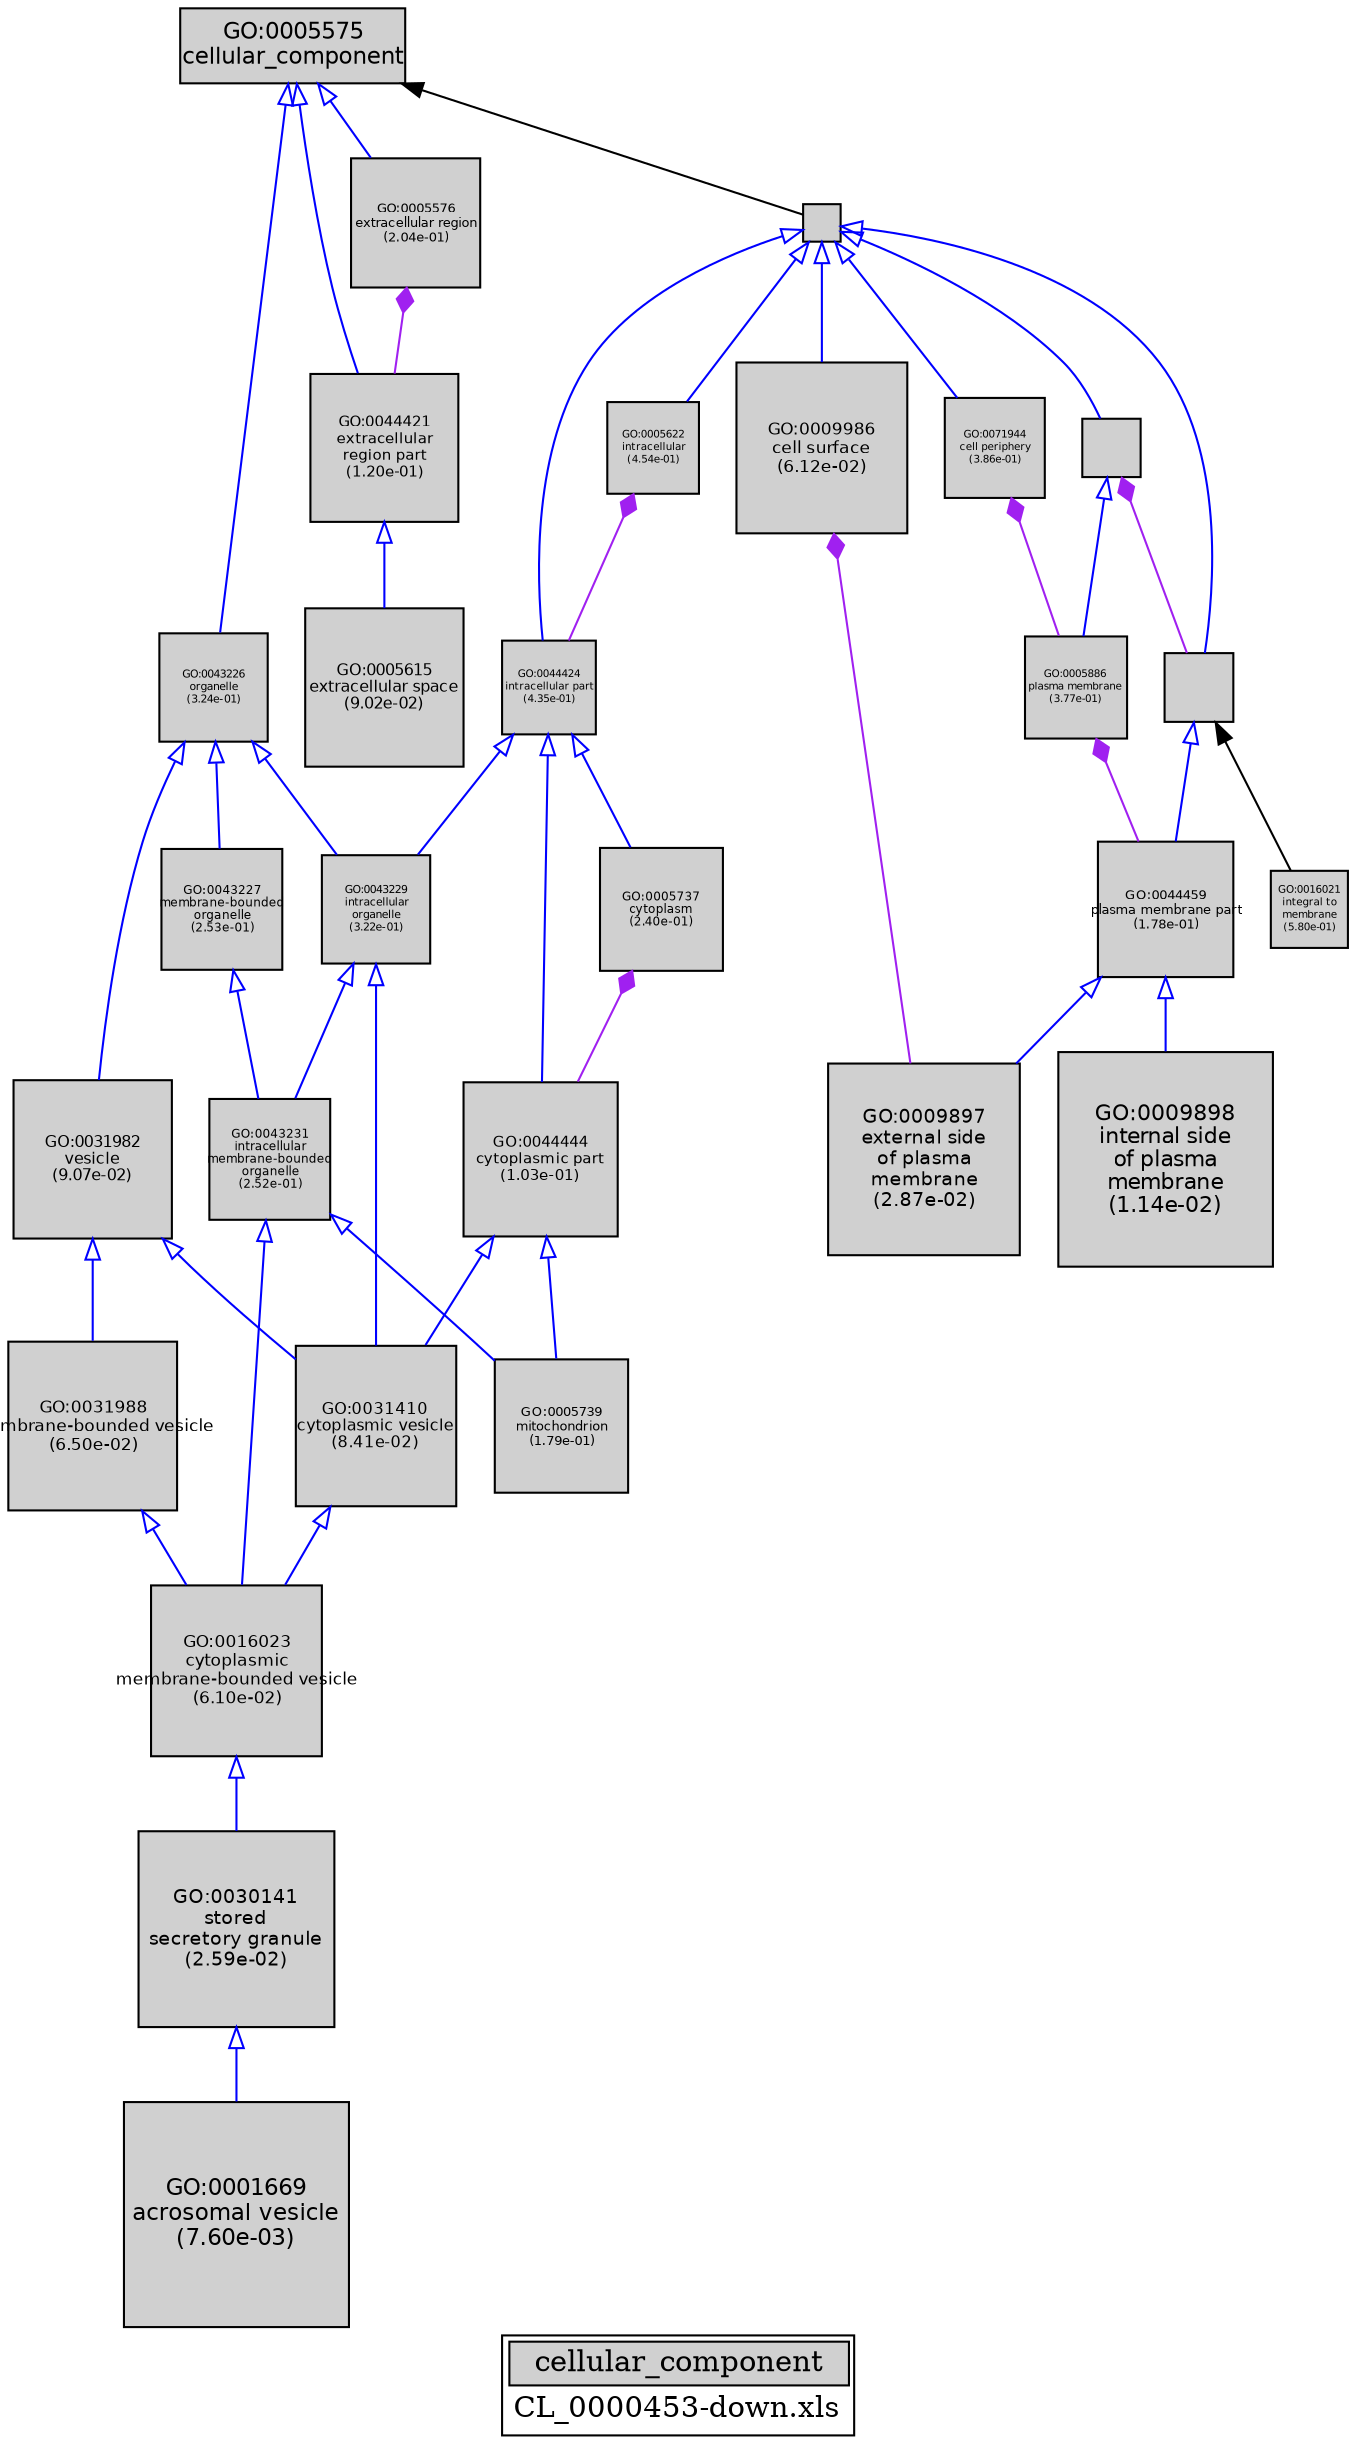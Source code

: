 digraph "cellular_component" {
graph [ bgcolor = "#FFFFFF", label = <<TABLE COLOR="black" BGCOLOR="white"><TR><TD COLSPAN="2" BGCOLOR="#D0D0D0"><FONT COLOR="black">cellular_component</FONT></TD></TR><TR><TD BORDER="0">CL_0000453-down.xls</TD></TR></TABLE>> ];
node [ fontname = "Helvetica" ];

subgraph "nodes" {

node [ style = "filled", fixedsize = "true", width = 1, shape = "box", fontsize = 9, fillcolor = "#D0D0D0", fontcolor = "black", color = "black" ];

"GO:0005737" [ URL = "#GO:0005737", label = <<TABLE BORDER="0"><TR><TD>GO:0005737<BR/>cytoplasm<BR/>(2.40e-01)</TD></TR></TABLE>>, width = 0.815051988446, shape = "box", fontsize = 5.86837431681, height = 0.815051988446 ];
"GO:0005575" [ URL = "#GO:0005575", label = <<TABLE BORDER="0"><TR><TD>GO:0005575<BR/>cellular_component</TD></TR></TABLE>>, width = 1.5, shape = "box", fontsize = 10.8 ];
"GO:0031988" [ URL = "#GO:0031988", label = <<TABLE BORDER="0"><TR><TD>GO:0031988<BR/>membrane-bounded vesicle<BR/>(6.50e-02)</TD></TR></TABLE>>, width = 1.12447022126, shape = "box", fontsize = 8.09618559306, height = 1.12447022126 ];
"GO:0071944" [ URL = "#GO:0071944", label = <<TABLE BORDER="0"><TR><TD>GO:0071944<BR/>cell periphery<BR/>(3.86e-01)</TD></TR></TABLE>>, width = 0.668847298282, shape = "box", fontsize = 5.0, height = 0.668847298282 ];
"GO:0005622" [ URL = "#GO:0005622", label = <<TABLE BORDER="0"><TR><TD>GO:0005622<BR/>intracellular<BR/>(4.54e-01)</TD></TR></TABLE>>, width = 0.610153571767, shape = "box", fontsize = 5.0, height = 0.610153571767 ];
"GO:0016021" [ URL = "#GO:0016021", label = <<TABLE BORDER="0"><TR><TD>GO:0016021<BR/>integral to<BR/>membrane<BR/>(5.80e-01)</TD></TR></TABLE>>, width = 0.509817407721, shape = "box", fontsize = 5.0, height = 0.509817407721 ];
"GO:0005739" [ URL = "#GO:0005739", label = <<TABLE BORDER="0"><TR><TD>GO:0005739<BR/>mitochondrion<BR/>(1.79e-01)</TD></TR></TABLE>>, width = 0.894646151341, shape = "box", fontsize = 6.44145228966, height = 0.894646151341 ];
"GO:0030141" [ URL = "#GO:0030141", label = <<TABLE BORDER="0"><TR><TD>GO:0030141<BR/>stored<BR/>secretory granule<BR/>(2.59e-02)</TD></TR></TABLE>>, width = 1.29880586783, shape = "box", fontsize = 9.35140224838, height = 1.29880586783 ];
"GO:0005576" [ URL = "#GO:0005576", label = <<TABLE BORDER="0"><TR><TD>GO:0005576<BR/>extracellular region<BR/>(2.04e-01)</TD></TR></TABLE>>, width = 0.860526236396, shape = "box", fontsize = 6.19578890205, height = 0.860526236396 ];
"GO:0009986" [ URL = "#GO:0009986", label = <<TABLE BORDER="0"><TR><TD>GO:0009986<BR/>cell surface<BR/>(6.12e-02)</TD></TR></TABLE>>, width = 1.13690473846, shape = "box", fontsize = 8.18571411694, height = 1.13690473846 ];
"GO:0043226" [ URL = "#GO:0043226", label = <<TABLE BORDER="0"><TR><TD>GO:0043226<BR/>organelle<BR/>(3.24e-01)</TD></TR></TABLE>>, width = 0.725894979066, shape = "box", fontsize = 5.22644384927, height = 0.725894979066 ];
"GO:0043229" [ URL = "#GO:0043229", label = <<TABLE BORDER="0"><TR><TD>GO:0043229<BR/>intracellular<BR/>organelle<BR/>(3.22e-01)</TD></TR></TABLE>>, width = 0.727696082453, shape = "box", fontsize = 5.23941179366, height = 0.727696082453 ];
"GO:0044444" [ URL = "#GO:0044444", label = <<TABLE BORDER="0"><TR><TD>GO:0044444<BR/>cytoplasmic part<BR/>(1.03e-01)</TD></TR></TABLE>>, width = 1.02620993017, shape = "box", fontsize = 7.38871149719, height = 1.02620993017 ];
"GO:0005886" [ URL = "#GO:0005886", label = <<TABLE BORDER="0"><TR><TD>GO:0005886<BR/>plasma membrane<BR/>(3.77e-01)</TD></TR></TABLE>>, width = 0.676129975595, shape = "box", fontsize = 5.0, height = 0.676129975595 ];
"GO:0044459" [ URL = "#GO:0044459", label = <<TABLE BORDER="0"><TR><TD>GO:0044459<BR/>plasma membrane part<BR/>(1.78e-01)</TD></TR></TABLE>>, width = 0.896110098771, shape = "box", fontsize = 6.45199271115, height = 0.896110098771 ];
"GO:0044425" [ URL = "#GO:0044425", label = "", width = 0.461833967443, shape = "box", height = 0.461833967443 ];
"GO:0001669" [ URL = "#GO:0001669", label = <<TABLE BORDER="0"><TR><TD>GO:0001669<BR/>acrosomal vesicle<BR/>(7.60e-03)</TD></TR></TABLE>>, width = 1.5, shape = "box", fontsize = 10.8, height = 1.5 ];
"GO:0031982" [ URL = "#GO:0031982", label = <<TABLE BORDER="0"><TR><TD>GO:0031982<BR/>vesicle<BR/>(9.07e-02)</TD></TR></TABLE>>, width = 1.05445957531, shape = "box", fontsize = 7.59210894221, height = 1.05445957531 ];
"GO:0016023" [ URL = "#GO:0016023", label = <<TABLE BORDER="0"><TR><TD>GO:0016023<BR/>cytoplasmic<BR/>membrane-bounded vesicle<BR/>(6.10e-02)</TD></TR></TABLE>>, width = 1.13730402364, shape = "box", fontsize = 8.18858897018, height = 1.13730402364 ];
"GO:0043227" [ URL = "#GO:0043227", label = <<TABLE BORDER="0"><TR><TD>GO:0043227<BR/>membrane-bounded<BR/>organelle<BR/>(2.53e-01)</TD></TR></TABLE>>, width = 0.800706663281, shape = "box", fontsize = 5.76508797563, height = 0.800706663281 ];
"GO:0016020" [ URL = "#GO:0016020", label = "", width = 0.385255647541, shape = "box", height = 0.385255647541 ];
"GO:0044464" [ URL = "#GO:0044464", label = "", width = 0.25371328663, shape = "box", height = 0.25371328663 ];
"GO:0044424" [ URL = "#GO:0044424", label = <<TABLE BORDER="0"><TR><TD>GO:0044424<BR/>intracellular part<BR/>(4.35e-01)</TD></TR></TABLE>>, width = 0.625853597399, shape = "box", fontsize = 5.0, height = 0.625853597399 ];
"GO:0005615" [ URL = "#GO:0005615", label = <<TABLE BORDER="0"><TR><TD>GO:0005615<BR/>extracellular space<BR/>(9.02e-02)</TD></TR></TABLE>>, width = 1.05560444286, shape = "box", fontsize = 7.6003519886, height = 1.05560444286 ];
"GO:0043231" [ URL = "#GO:0043231", label = <<TABLE BORDER="0"><TR><TD>GO:0043231<BR/>intracellular<BR/>membrane-bounded<BR/>organelle<BR/>(2.52e-01)</TD></TR></TABLE>>, width = 0.801844706837, shape = "box", fontsize = 5.77328188922, height = 0.801844706837 ];
"GO:0009897" [ URL = "#GO:0009897", label = <<TABLE BORDER="0"><TR><TD>GO:0009897<BR/>external side<BR/>of plasma<BR/>membrane<BR/>(2.87e-02)</TD></TR></TABLE>>, width = 1.28035462576, shape = "box", fontsize = 9.21855330549, height = 1.28035462576 ];
"GO:0009898" [ URL = "#GO:0009898", label = <<TABLE BORDER="0"><TR><TD>GO:0009898<BR/>internal side<BR/>of plasma<BR/>membrane<BR/>(1.14e-02)</TD></TR></TABLE>>, width = 1.43591020838, shape = "box", fontsize = 10.3385535003, height = 1.43591020838 ];
"GO:0044421" [ URL = "#GO:0044421", label = <<TABLE BORDER="0"><TR><TD>GO:0044421<BR/>extracellular<BR/>region part<BR/>(1.20e-01)</TD></TR></TABLE>>, width = 0.991484859139, shape = "box", fontsize = 7.1386909858, height = 0.991484859139 ];
"GO:0031410" [ URL = "#GO:0031410", label = <<TABLE BORDER="0"><TR><TD>GO:0031410<BR/>cytoplasmic vesicle<BR/>(8.41e-02)</TD></TR></TABLE>>, width = 1.07066811222, shape = "box", fontsize = 7.70881040797, height = 1.07066811222 ];
}
subgraph "edges" {


edge [ dir = "back", weight = 1 ];
subgraph "regulates" {


edge [ color = "cyan", arrowtail = "none" ];
subgraph "positive" {


edge [ color = "green", arrowtail = "vee" ];
}
subgraph "negative" {


edge [ color = "red", arrowtail = "tee" ];
}
}
subgraph "part_of" {


edge [ color = "purple", arrowtail = "diamond", weight = 2.5 ];
"GO:0005576" -> "GO:0044421";
"GO:0005737" -> "GO:0044444";
"GO:0005886" -> "GO:0044459";
"GO:0009986" -> "GO:0009897";
"GO:0005622" -> "GO:0044424";
"GO:0071944" -> "GO:0005886";
"GO:0016020" -> "GO:0044425";
}
subgraph "is_a" {


edge [ color = "blue", arrowtail = "empty", weight = 5.0 ];
"GO:0005575" -> "GO:0043226";
"GO:0043226" -> "GO:0031982";
"GO:0044424" -> "GO:0044444";
"GO:0043226" -> "GO:0043227";
"GO:0016023" -> "GO:0030141";
"GO:0044464" -> "GO:0044425";
"GO:0044421" -> "GO:0005615";
"GO:0044424" -> "GO:0043229";
"GO:0031982" -> "GO:0031988";
"GO:0044424" -> "GO:0005737";
"GO:0044464" -> "GO:0009986";
"GO:0031988" -> "GO:0016023";
"GO:0044444" -> "GO:0005739";
"GO:0044444" -> "GO:0031410";
"GO:0005575" -> "GO:0044421";
"GO:0044464" -> "GO:0005622";
"GO:0044425" -> "GO:0044459";
"GO:0043227" -> "GO:0043231";
"GO:0016020" -> "GO:0005886";
"GO:0044464" -> "GO:0044424";
"GO:0044464" -> "GO:0071944";
"GO:0043226" -> "GO:0043229";
"GO:0043231" -> "GO:0005739";
"GO:0044459" -> "GO:0009897";
"GO:0043229" -> "GO:0043231";
"GO:0031410" -> "GO:0016023";
"GO:0043229" -> "GO:0031410";
"GO:0043231" -> "GO:0016023";
"GO:0005575" -> "GO:0005576";
"GO:0044459" -> "GO:0009898";
"GO:0030141" -> "GO:0001669";
"GO:0031982" -> "GO:0031410";
"GO:0044464" -> "GO:0016020";
}
"GO:0005575" -> "GO:0044464";
"GO:0044425" -> "GO:0016021";
}
}

